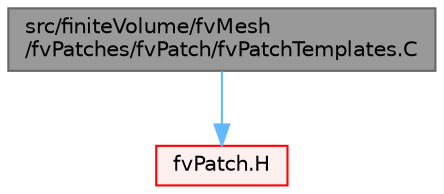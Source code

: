 digraph "src/finiteVolume/fvMesh/fvPatches/fvPatch/fvPatchTemplates.C"
{
 // LATEX_PDF_SIZE
  bgcolor="transparent";
  edge [fontname=Helvetica,fontsize=10,labelfontname=Helvetica,labelfontsize=10];
  node [fontname=Helvetica,fontsize=10,shape=box,height=0.2,width=0.4];
  Node1 [id="Node000001",label="src/finiteVolume/fvMesh\l/fvPatches/fvPatch/fvPatchTemplates.C",height=0.2,width=0.4,color="gray40", fillcolor="grey60", style="filled", fontcolor="black",tooltip=" "];
  Node1 -> Node2 [id="edge1_Node000001_Node000002",color="steelblue1",style="solid",tooltip=" "];
  Node2 [id="Node000002",label="fvPatch.H",height=0.2,width=0.4,color="red", fillcolor="#FFF0F0", style="filled",URL="$fvPatch_8H.html",tooltip=" "];
}
